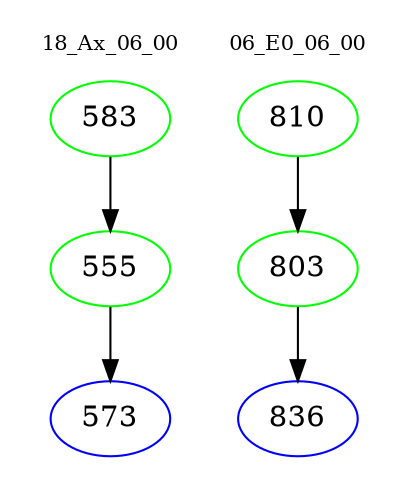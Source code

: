 digraph{
subgraph cluster_0 {
color = white
label = "18_Ax_06_00";
fontsize=10;
T0_583 [label="583", color="green"]
T0_583 -> T0_555 [color="black"]
T0_555 [label="555", color="green"]
T0_555 -> T0_573 [color="black"]
T0_573 [label="573", color="blue"]
}
subgraph cluster_1 {
color = white
label = "06_E0_06_00";
fontsize=10;
T1_810 [label="810", color="green"]
T1_810 -> T1_803 [color="black"]
T1_803 [label="803", color="green"]
T1_803 -> T1_836 [color="black"]
T1_836 [label="836", color="blue"]
}
}
